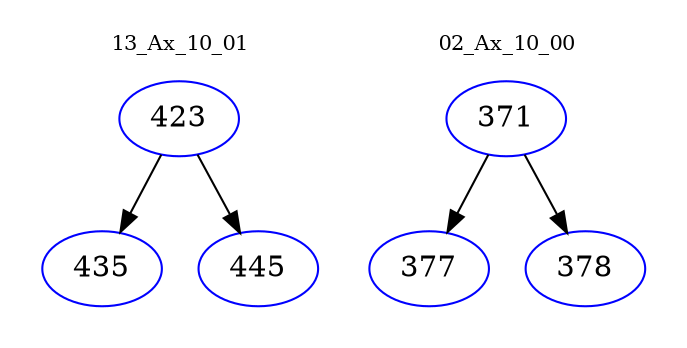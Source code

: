 digraph{
subgraph cluster_0 {
color = white
label = "13_Ax_10_01";
fontsize=10;
T0_423 [label="423", color="blue"]
T0_423 -> T0_435 [color="black"]
T0_435 [label="435", color="blue"]
T0_423 -> T0_445 [color="black"]
T0_445 [label="445", color="blue"]
}
subgraph cluster_1 {
color = white
label = "02_Ax_10_00";
fontsize=10;
T1_371 [label="371", color="blue"]
T1_371 -> T1_377 [color="black"]
T1_377 [label="377", color="blue"]
T1_371 -> T1_378 [color="black"]
T1_378 [label="378", color="blue"]
}
}
